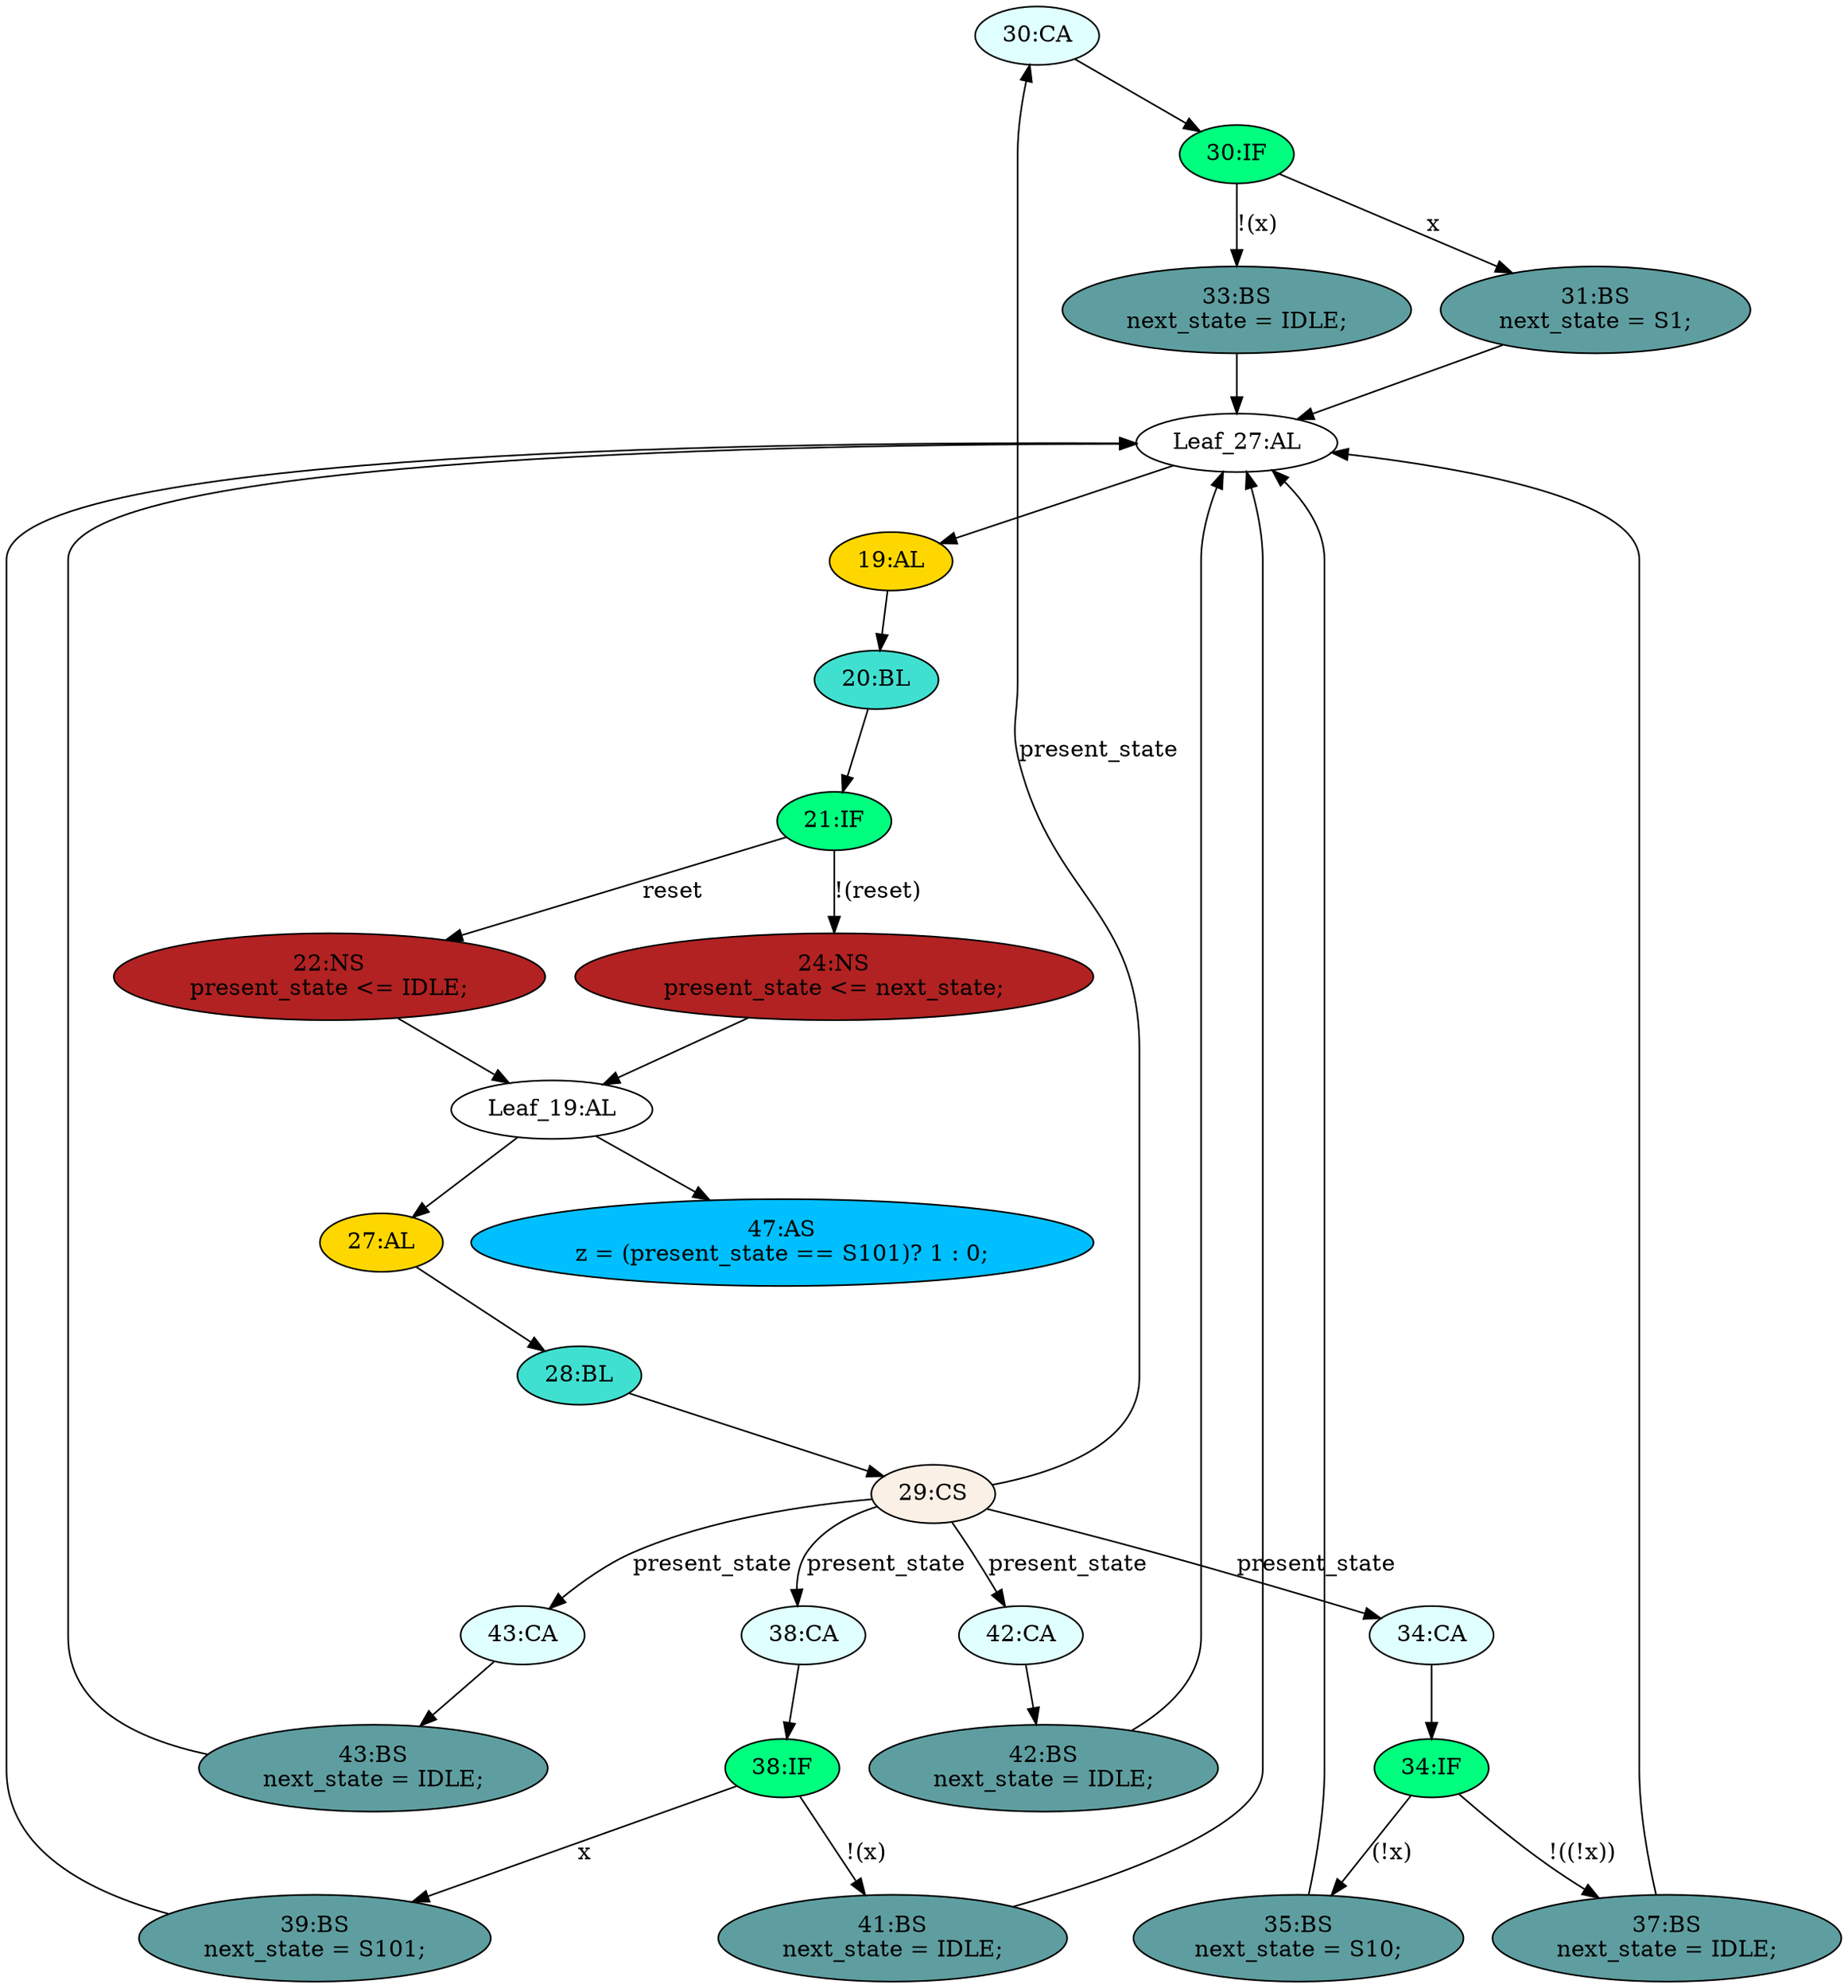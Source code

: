 strict digraph "compose( ,  )" {
	node [label="\N"];
	"30:CA"	[ast="<pyverilog.vparser.ast.Case object at 0x7efcfbdfdc50>",
		fillcolor=lightcyan,
		label="30:CA",
		statements="[]",
		style=filled,
		typ=Case];
	"30:IF"	[ast="<pyverilog.vparser.ast.IfStatement object at 0x7efcfbde6090>",
		fillcolor=springgreen,
		label="30:IF",
		statements="[]",
		style=filled,
		typ=IfStatement];
	"30:CA" -> "30:IF"	[cond="[]",
		lineno=None];
	"47:AS"	[ast="<pyverilog.vparser.ast.Assign object at 0x7efcfbc98750>",
		def_var="['z']",
		fillcolor=deepskyblue,
		label="47:AS
z = (present_state == S101)? 1 : 0;",
		statements="[]",
		style=filled,
		typ=Assign,
		use_var="['present_state']"];
	"20:BL"	[ast="<pyverilog.vparser.ast.Block object at 0x7efcfbde3ed0>",
		fillcolor=turquoise,
		label="20:BL",
		statements="[]",
		style=filled,
		typ=Block];
	"21:IF"	[ast="<pyverilog.vparser.ast.IfStatement object at 0x7efcfbdf1450>",
		fillcolor=springgreen,
		label="21:IF",
		statements="[]",
		style=filled,
		typ=IfStatement];
	"20:BL" -> "21:IF"	[cond="[]",
		lineno=None];
	"24:NS"	[ast="<pyverilog.vparser.ast.NonblockingSubstitution object at 0x7efcfbdf1050>",
		fillcolor=firebrick,
		label="24:NS
present_state <= next_state;",
		statements="[<pyverilog.vparser.ast.NonblockingSubstitution object at 0x7efcfbdf1050>]",
		style=filled,
		typ=NonblockingSubstitution];
	"Leaf_19:AL"	[def_var="['present_state']",
		label="Leaf_19:AL"];
	"24:NS" -> "Leaf_19:AL"	[cond="[]",
		lineno=None];
	"27:AL"	[ast="<pyverilog.vparser.ast.Always object at 0x7efcfbdfd4d0>",
		clk_sens=False,
		fillcolor=gold,
		label="27:AL",
		sens="[]",
		statements="[]",
		style=filled,
		typ=Always,
		use_var="['x', 'present_state']"];
	"28:BL"	[ast="<pyverilog.vparser.ast.Block object at 0x7efcfbde6650>",
		fillcolor=turquoise,
		label="28:BL",
		statements="[]",
		style=filled,
		typ=Block];
	"27:AL" -> "28:BL"	[cond="[]",
		lineno=None];
	"31:BS"	[ast="<pyverilog.vparser.ast.BlockingSubstitution object at 0x7efcfbde6f50>",
		fillcolor=cadetblue,
		label="31:BS
next_state = S1;",
		statements="[<pyverilog.vparser.ast.BlockingSubstitution object at 0x7efcfbde6f50>]",
		style=filled,
		typ=BlockingSubstitution];
	"Leaf_27:AL"	[def_var="['next_state']",
		label="Leaf_27:AL"];
	"31:BS" -> "Leaf_27:AL"	[cond="[]",
		lineno=None];
	"30:IF" -> "31:BS"	[cond="['x']",
		label=x,
		lineno=30];
	"33:BS"	[ast="<pyverilog.vparser.ast.BlockingSubstitution object at 0x7efcfd5ff450>",
		fillcolor=cadetblue,
		label="33:BS
next_state = IDLE;",
		statements="[<pyverilog.vparser.ast.BlockingSubstitution object at 0x7efcfd5ff450>]",
		style=filled,
		typ=BlockingSubstitution];
	"30:IF" -> "33:BS"	[cond="['x']",
		label="!(x)",
		lineno=30];
	"42:BS"	[ast="<pyverilog.vparser.ast.BlockingSubstitution object at 0x7efcfbc98b50>",
		fillcolor=cadetblue,
		label="42:BS
next_state = IDLE;",
		statements="[<pyverilog.vparser.ast.BlockingSubstitution object at 0x7efcfbc98b50>]",
		style=filled,
		typ=BlockingSubstitution];
	"42:BS" -> "Leaf_27:AL"	[cond="[]",
		lineno=None];
	"43:BS"	[ast="<pyverilog.vparser.ast.BlockingSubstitution object at 0x7efcfbc98390>",
		fillcolor=cadetblue,
		label="43:BS
next_state = IDLE;",
		statements="[<pyverilog.vparser.ast.BlockingSubstitution object at 0x7efcfbc98390>]",
		style=filled,
		typ=BlockingSubstitution];
	"43:BS" -> "Leaf_27:AL"	[cond="[]",
		lineno=None];
	"21:IF" -> "24:NS"	[cond="['reset']",
		label="!(reset)",
		lineno=21];
	"22:NS"	[ast="<pyverilog.vparser.ast.NonblockingSubstitution object at 0x7efcfbd8e4d0>",
		fillcolor=firebrick,
		label="22:NS
present_state <= IDLE;",
		statements="[<pyverilog.vparser.ast.NonblockingSubstitution object at 0x7efcfbd8e4d0>]",
		style=filled,
		typ=NonblockingSubstitution];
	"21:IF" -> "22:NS"	[cond="['reset']",
		label=reset,
		lineno=21];
	"22:NS" -> "Leaf_19:AL"	[cond="[]",
		lineno=None];
	"Leaf_19:AL" -> "47:AS";
	"Leaf_19:AL" -> "27:AL";
	"33:BS" -> "Leaf_27:AL"	[cond="[]",
		lineno=None];
	"29:CS"	[ast="<pyverilog.vparser.ast.CaseStatement object at 0x7efcfbc98950>",
		fillcolor=linen,
		label="29:CS",
		statements="[]",
		style=filled,
		typ=CaseStatement];
	"28:BL" -> "29:CS"	[cond="[]",
		lineno=None];
	"38:IF"	[ast="<pyverilog.vparser.ast.IfStatement object at 0x7efcfbc98310>",
		fillcolor=springgreen,
		label="38:IF",
		statements="[]",
		style=filled,
		typ=IfStatement];
	"41:BS"	[ast="<pyverilog.vparser.ast.BlockingSubstitution object at 0x7efcfbc984d0>",
		fillcolor=cadetblue,
		label="41:BS
next_state = IDLE;",
		statements="[<pyverilog.vparser.ast.BlockingSubstitution object at 0x7efcfbc984d0>]",
		style=filled,
		typ=BlockingSubstitution];
	"38:IF" -> "41:BS"	[cond="['x']",
		label="!(x)",
		lineno=38];
	"39:BS"	[ast="<pyverilog.vparser.ast.BlockingSubstitution object at 0x7efcfbc98c10>",
		fillcolor=cadetblue,
		label="39:BS
next_state = S101;",
		statements="[<pyverilog.vparser.ast.BlockingSubstitution object at 0x7efcfbc98c10>]",
		style=filled,
		typ=BlockingSubstitution];
	"38:IF" -> "39:BS"	[cond="['x']",
		label=x,
		lineno=38];
	"41:BS" -> "Leaf_27:AL"	[cond="[]",
		lineno=None];
	"34:CA"	[ast="<pyverilog.vparser.ast.Case object at 0x7efcfbde6550>",
		fillcolor=lightcyan,
		label="34:CA",
		statements="[]",
		style=filled,
		typ=Case];
	"34:IF"	[ast="<pyverilog.vparser.ast.IfStatement object at 0x7efcfc0aaf90>",
		fillcolor=springgreen,
		label="34:IF",
		statements="[]",
		style=filled,
		typ=IfStatement];
	"34:CA" -> "34:IF"	[cond="[]",
		lineno=None];
	"38:CA"	[ast="<pyverilog.vparser.ast.Case object at 0x7efcfc046150>",
		fillcolor=lightcyan,
		label="38:CA",
		statements="[]",
		style=filled,
		typ=Case];
	"38:CA" -> "38:IF"	[cond="[]",
		lineno=None];
	"37:BS"	[ast="<pyverilog.vparser.ast.BlockingSubstitution object at 0x7efcfbc98b10>",
		fillcolor=cadetblue,
		label="37:BS
next_state = IDLE;",
		statements="[<pyverilog.vparser.ast.BlockingSubstitution object at 0x7efcfbc98b10>]",
		style=filled,
		typ=BlockingSubstitution];
	"37:BS" -> "Leaf_27:AL"	[cond="[]",
		lineno=None];
	"29:CS" -> "30:CA"	[cond="['present_state']",
		label=present_state,
		lineno=29];
	"29:CS" -> "34:CA"	[cond="['present_state']",
		label=present_state,
		lineno=29];
	"29:CS" -> "38:CA"	[cond="['present_state']",
		label=present_state,
		lineno=29];
	"43:CA"	[ast="<pyverilog.vparser.ast.Case object at 0x7efcfbc98fd0>",
		fillcolor=lightcyan,
		label="43:CA",
		statements="[]",
		style=filled,
		typ=Case];
	"29:CS" -> "43:CA"	[cond="['present_state']",
		label=present_state,
		lineno=29];
	"42:CA"	[ast="<pyverilog.vparser.ast.Case object at 0x7efcfbc98a50>",
		fillcolor=lightcyan,
		label="42:CA",
		statements="[]",
		style=filled,
		typ=Case];
	"29:CS" -> "42:CA"	[cond="['present_state']",
		label=present_state,
		lineno=29];
	"19:AL"	[ast="<pyverilog.vparser.ast.Always object at 0x7efcfbde3890>",
		clk_sens=True,
		fillcolor=gold,
		label="19:AL",
		sens="['clk', 'reset']",
		statements="[]",
		style=filled,
		typ=Always,
		use_var="['reset', 'next_state']"];
	"19:AL" -> "20:BL"	[cond="[]",
		lineno=None];
	"Leaf_27:AL" -> "19:AL";
	"39:BS" -> "Leaf_27:AL"	[cond="[]",
		lineno=None];
	"43:CA" -> "43:BS"	[cond="[]",
		lineno=None];
	"34:IF" -> "37:BS"	[cond="['x']",
		label="!((!x))",
		lineno=34];
	"35:BS"	[ast="<pyverilog.vparser.ast.BlockingSubstitution object at 0x7efcfc0aa310>",
		fillcolor=cadetblue,
		label="35:BS
next_state = S10;",
		statements="[<pyverilog.vparser.ast.BlockingSubstitution object at 0x7efcfc0aa310>]",
		style=filled,
		typ=BlockingSubstitution];
	"34:IF" -> "35:BS"	[cond="['x']",
		label="(!x)",
		lineno=34];
	"42:CA" -> "42:BS"	[cond="[]",
		lineno=None];
	"35:BS" -> "Leaf_27:AL"	[cond="[]",
		lineno=None];
}
